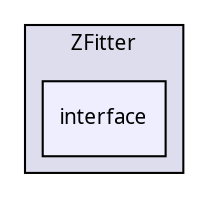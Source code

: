 digraph G {
  compound=true
  node [ fontsize=10, fontname="FreeSans.ttf"];
  edge [ labelfontsize=9, labelfontname="FreeSans.ttf"];
  subgraph clusterdir_50a302ab594dad11d4f6003ce4e5d4a4 {
    graph [ bgcolor="#ddddee", pencolor="black", label="ZFitter" fontname="FreeSans.ttf", fontsize=10, URL="dir_50a302ab594dad11d4f6003ce4e5d4a4.html"]
  dir_e8953e3682395e6c85537c802a901ae5 [shape=box, label="interface", style="filled", fillcolor="#eeeeff", pencolor="black", URL="dir_e8953e3682395e6c85537c802a901ae5.html"];
  }
}
